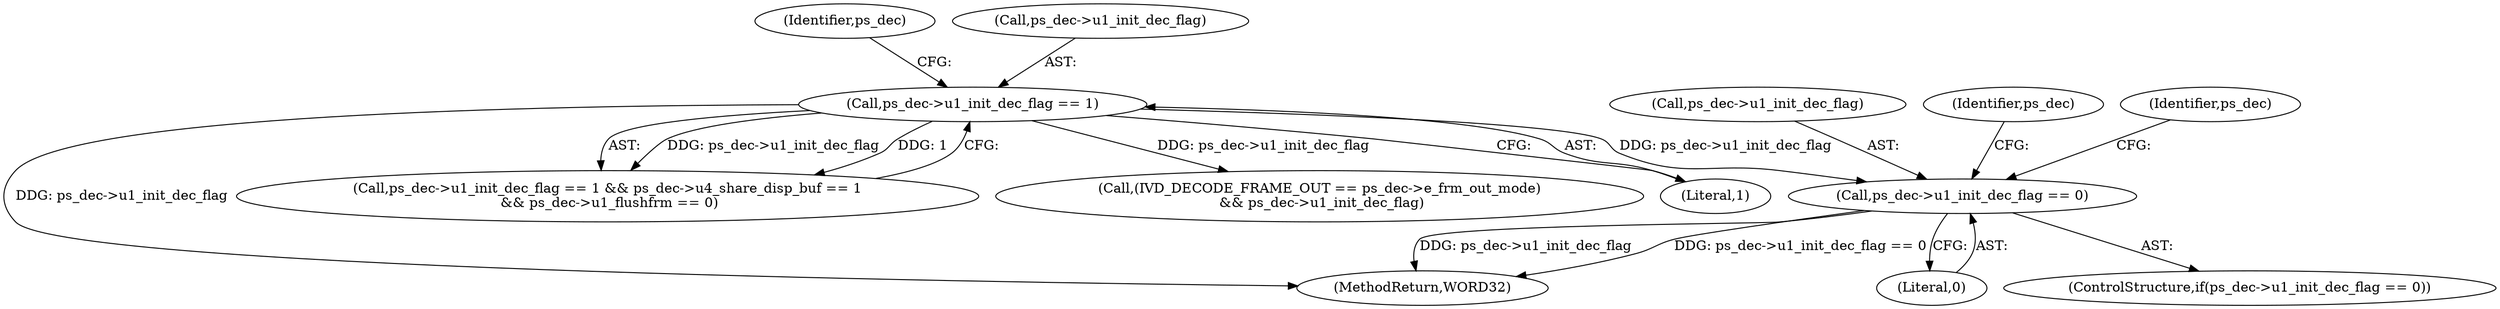 digraph "0_Android_e86d3cfd2bc28dac421092106751e5638d54a848@pointer" {
"1000709" [label="(Call,ps_dec->u1_init_dec_flag == 0)"];
"1000530" [label="(Call,ps_dec->u1_init_dec_flag == 1)"];
"1000709" [label="(Call,ps_dec->u1_init_dec_flag == 0)"];
"1002052" [label="(Call,(IVD_DECODE_FRAME_OUT == ps_dec->e_frm_out_mode)\n && ps_dec->u1_init_dec_flag)"];
"1000530" [label="(Call,ps_dec->u1_init_dec_flag == 1)"];
"1000534" [label="(Literal,1)"];
"1000710" [label="(Call,ps_dec->u1_init_dec_flag)"];
"1000723" [label="(Identifier,ps_dec)"];
"1002270" [label="(MethodReturn,WORD32)"];
"1000529" [label="(Call,ps_dec->u1_init_dec_flag == 1 && ps_dec->u4_share_disp_buf == 1\n && ps_dec->u1_flushfrm == 0)"];
"1000538" [label="(Identifier,ps_dec)"];
"1000713" [label="(Literal,0)"];
"1000531" [label="(Call,ps_dec->u1_init_dec_flag)"];
"1000717" [label="(Identifier,ps_dec)"];
"1000708" [label="(ControlStructure,if(ps_dec->u1_init_dec_flag == 0))"];
"1000709" -> "1000708"  [label="AST: "];
"1000709" -> "1000713"  [label="CFG: "];
"1000710" -> "1000709"  [label="AST: "];
"1000713" -> "1000709"  [label="AST: "];
"1000717" -> "1000709"  [label="CFG: "];
"1000723" -> "1000709"  [label="CFG: "];
"1000709" -> "1002270"  [label="DDG: ps_dec->u1_init_dec_flag == 0"];
"1000709" -> "1002270"  [label="DDG: ps_dec->u1_init_dec_flag"];
"1000530" -> "1000709"  [label="DDG: ps_dec->u1_init_dec_flag"];
"1000530" -> "1000529"  [label="AST: "];
"1000530" -> "1000534"  [label="CFG: "];
"1000531" -> "1000530"  [label="AST: "];
"1000534" -> "1000530"  [label="AST: "];
"1000538" -> "1000530"  [label="CFG: "];
"1000529" -> "1000530"  [label="CFG: "];
"1000530" -> "1002270"  [label="DDG: ps_dec->u1_init_dec_flag"];
"1000530" -> "1000529"  [label="DDG: ps_dec->u1_init_dec_flag"];
"1000530" -> "1000529"  [label="DDG: 1"];
"1000530" -> "1002052"  [label="DDG: ps_dec->u1_init_dec_flag"];
}
